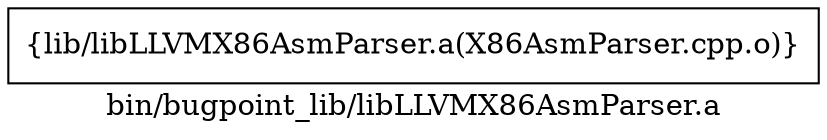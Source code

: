 digraph "bin/bugpoint_lib/libLLVMX86AsmParser.a" {
	label="bin/bugpoint_lib/libLLVMX86AsmParser.a";
	rankdir=LR;

	Node0x560f26d04cc8 [shape=record,shape=box,group=0,label="{lib/libLLVMX86AsmParser.a(X86AsmParser.cpp.o)}"];
}
